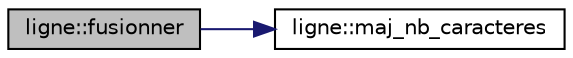 digraph "ligne::fusionner"
{
  edge [fontname="Helvetica",fontsize="10",labelfontname="Helvetica",labelfontsize="10"];
  node [fontname="Helvetica",fontsize="10",shape=record];
  rankdir="LR";
  Node7 [label="ligne::fusionner",height=0.2,width=0.4,color="black", fillcolor="grey75", style="filled", fontcolor="black"];
  Node7 -> Node8 [color="midnightblue",fontsize="10",style="solid",fontname="Helvetica"];
  Node8 [label="ligne::maj_nb_caracteres",height=0.2,width=0.4,color="black", fillcolor="white", style="filled",URL="$classligne.html#a22efa7ceb50cb9406cbcbc6d1c93a55e",tooltip="Met à jour le nombre de caractères de la ligne. "];
}
